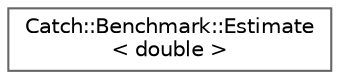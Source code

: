digraph "Graphical Class Hierarchy"
{
 // LATEX_PDF_SIZE
  bgcolor="transparent";
  edge [fontname=Helvetica,fontsize=10,labelfontname=Helvetica,labelfontsize=10];
  node [fontname=Helvetica,fontsize=10,shape=box,height=0.2,width=0.4];
  rankdir="LR";
  Node0 [id="Node000000",label="Catch::Benchmark::Estimate\l\< double \>",height=0.2,width=0.4,color="grey40", fillcolor="white", style="filled",URL="$structCatch_1_1Benchmark_1_1Estimate.html",tooltip=" "];
}
